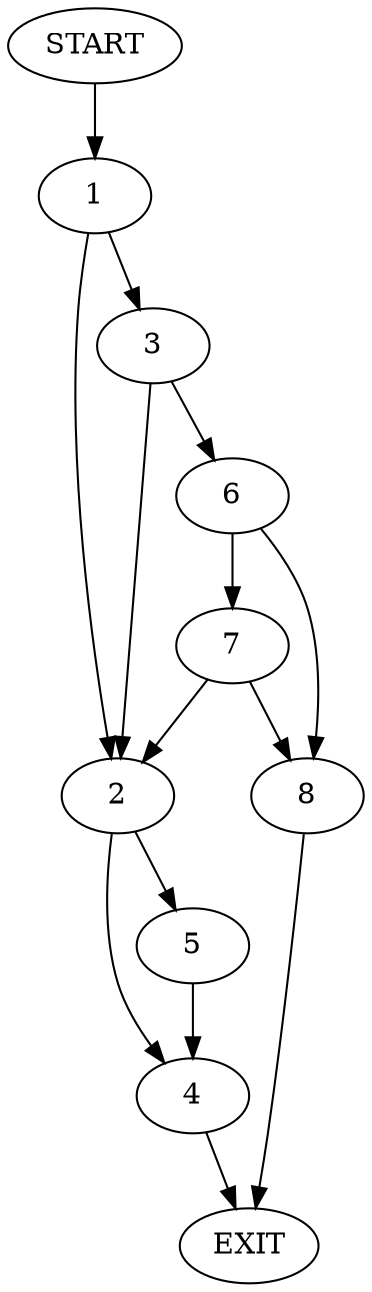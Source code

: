 digraph {
0 [label="START"]
9 [label="EXIT"]
0 -> 1
1 -> 2
1 -> 3
2 -> 4
2 -> 5
3 -> 2
3 -> 6
6 -> 7
6 -> 8
8 -> 9
7 -> 2
7 -> 8
4 -> 9
5 -> 4
}
